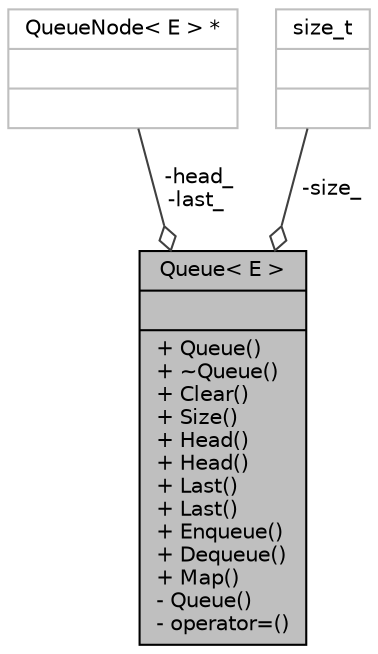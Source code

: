 digraph "Queue&lt; E &gt;"
{
 // LATEX_PDF_SIZE
  bgcolor="transparent";
  edge [fontname="Helvetica",fontsize="10",labelfontname="Helvetica",labelfontsize="10"];
  node [fontname="Helvetica",fontsize="10",shape=record];
  Node1 [label="{Queue\< E \>\n||+ Queue()\l+ ~Queue()\l+ Clear()\l+ Size()\l+ Head()\l+ Head()\l+ Last()\l+ Last()\l+ Enqueue()\l+ Dequeue()\l+ Map()\l- Queue()\l- operator=()\l}",height=0.2,width=0.4,color="black", fillcolor="grey75", style="filled", fontcolor="black",tooltip=" "];
  Node2 -> Node1 [color="grey25",fontsize="10",style="solid",label=" -head_\n-last_" ,arrowhead="odiamond",fontname="Helvetica"];
  Node2 [label="{QueueNode\< E \> *\n||}",height=0.2,width=0.4,color="grey75",tooltip=" "];
  Node3 -> Node1 [color="grey25",fontsize="10",style="solid",label=" -size_" ,arrowhead="odiamond",fontname="Helvetica"];
  Node3 [label="{size_t\n||}",height=0.2,width=0.4,color="grey75",tooltip=" "];
}
